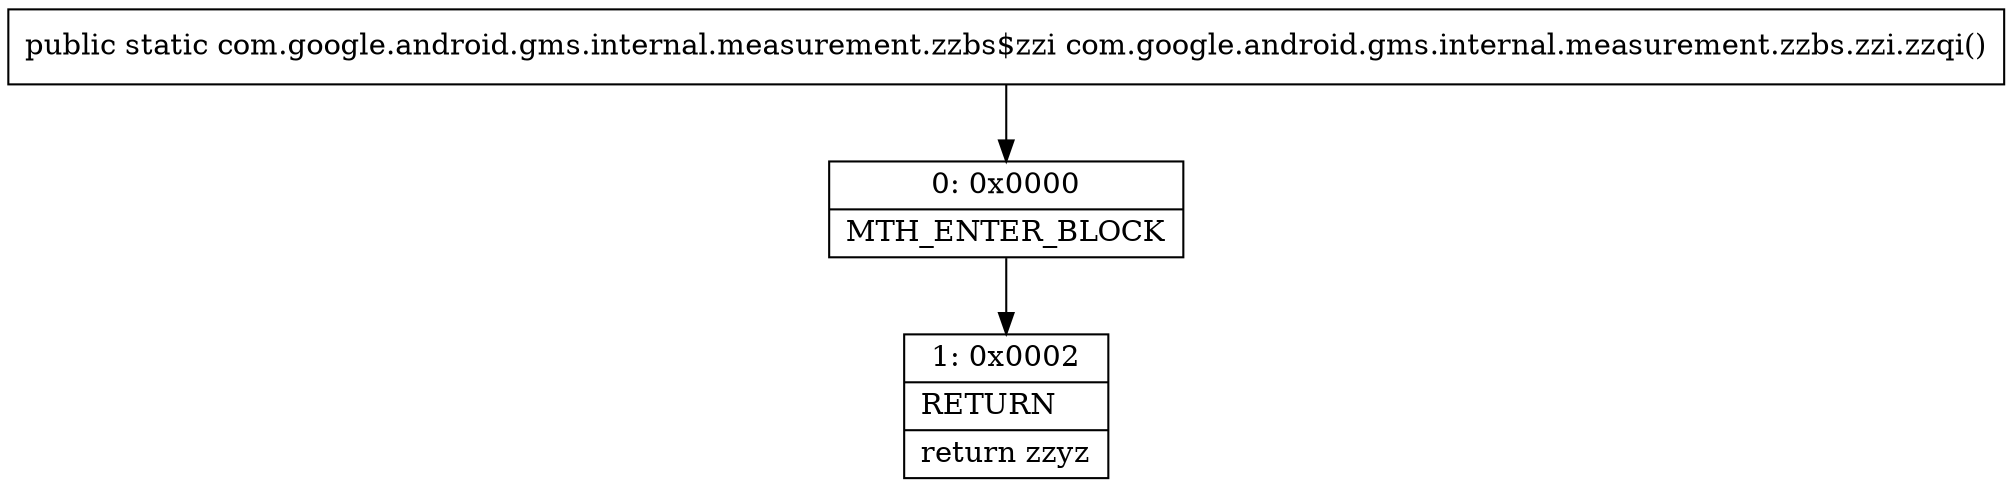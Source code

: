 digraph "CFG forcom.google.android.gms.internal.measurement.zzbs.zzi.zzqi()Lcom\/google\/android\/gms\/internal\/measurement\/zzbs$zzi;" {
Node_0 [shape=record,label="{0\:\ 0x0000|MTH_ENTER_BLOCK\l}"];
Node_1 [shape=record,label="{1\:\ 0x0002|RETURN\l|return zzyz\l}"];
MethodNode[shape=record,label="{public static com.google.android.gms.internal.measurement.zzbs$zzi com.google.android.gms.internal.measurement.zzbs.zzi.zzqi() }"];
MethodNode -> Node_0;
Node_0 -> Node_1;
}

